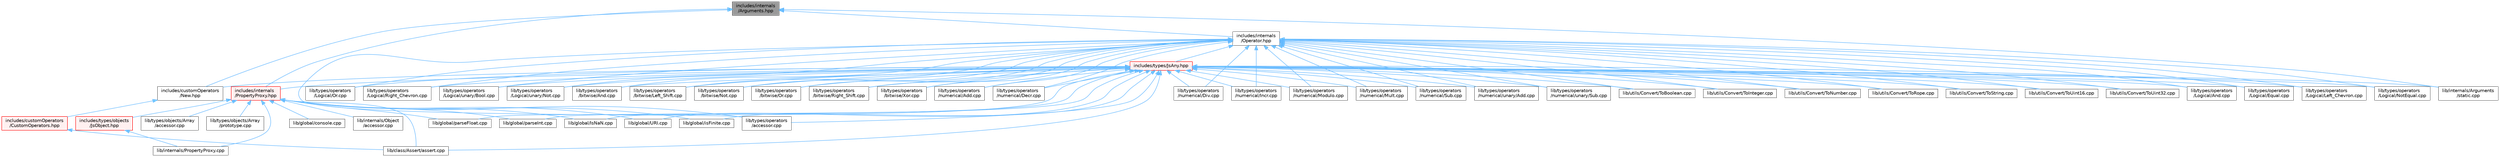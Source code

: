 digraph "includes/internals/Arguments.hpp"
{
 // LATEX_PDF_SIZE
  bgcolor="transparent";
  edge [fontname=Helvetica,fontsize=10,labelfontname=Helvetica,labelfontsize=10];
  node [fontname=Helvetica,fontsize=10,shape=box,height=0.2,width=0.4];
  Node1 [id="Node000001",label="includes/internals\l/Arguments.hpp",height=0.2,width=0.4,color="gray40", fillcolor="grey60", style="filled", fontcolor="black",tooltip=" "];
  Node1 -> Node2 [id="edge1_Node000001_Node000002",dir="back",color="steelblue1",style="solid",tooltip=" "];
  Node2 [id="Node000002",label="includes/customOperators\l/New.hpp",height=0.2,width=0.4,color="grey40", fillcolor="white", style="filled",URL="$New_8hpp.html",tooltip=" "];
  Node2 -> Node3 [id="edge2_Node000002_Node000003",dir="back",color="steelblue1",style="solid",tooltip=" "];
  Node3 [id="Node000003",label="includes/customOperators\l/CustomOperators.hpp",height=0.2,width=0.4,color="red", fillcolor="#FFF0F0", style="filled",URL="$CustomOperators_8hpp.html",tooltip=" "];
  Node3 -> Node4 [id="edge3_Node000003_Node000004",dir="back",color="steelblue1",style="solid",tooltip=" "];
  Node4 [id="Node000004",label="lib/class/Assert/assert.cpp",height=0.2,width=0.4,color="grey40", fillcolor="white", style="filled",URL="$assert_8cpp.html",tooltip=" "];
  Node1 -> Node6 [id="edge4_Node000001_Node000006",dir="back",color="steelblue1",style="solid",tooltip=" "];
  Node6 [id="Node000006",label="includes/internals\l/Operator.hpp",height=0.2,width=0.4,color="grey40", fillcolor="white", style="filled",URL="$Operator_8hpp.html",tooltip=" "];
  Node6 -> Node7 [id="edge5_Node000006_Node000007",dir="back",color="steelblue1",style="solid",tooltip=" "];
  Node7 [id="Node000007",label="includes/types/JsAny.hpp",height=0.2,width=0.4,color="red", fillcolor="#FFF0F0", style="filled",URL="$JsAny_8hpp.html",tooltip=" "];
  Node7 -> Node2 [id="edge6_Node000007_Node000002",dir="back",color="steelblue1",style="solid",tooltip=" "];
  Node7 -> Node159 [id="edge7_Node000007_Node000159",dir="back",color="steelblue1",style="solid",tooltip=" "];
  Node159 [id="Node000159",label="includes/internals\l/PropertyProxy.hpp",height=0.2,width=0.4,color="red", fillcolor="#FFF0F0", style="filled",URL="$PropertyProxy_8hpp.html",tooltip=" "];
  Node159 -> Node20 [id="edge8_Node000159_Node000020",dir="back",color="steelblue1",style="solid",tooltip=" "];
  Node20 [id="Node000020",label="includes/types/objects\l/JsObject.hpp",height=0.2,width=0.4,color="red", fillcolor="#FFF0F0", style="filled",URL="$JsObject_8hpp.html",tooltip=" "];
  Node20 -> Node63 [id="edge9_Node000020_Node000063",dir="back",color="steelblue1",style="solid",tooltip=" "];
  Node63 [id="Node000063",label="lib/internals/PropertyProxy.cpp",height=0.2,width=0.4,color="grey40", fillcolor="white", style="filled",URL="$PropertyProxy_8cpp.html",tooltip=" "];
  Node159 -> Node4 [id="edge10_Node000159_Node000004",dir="back",color="steelblue1",style="solid",tooltip=" "];
  Node159 -> Node93 [id="edge11_Node000159_Node000093",dir="back",color="steelblue1",style="solid",tooltip=" "];
  Node93 [id="Node000093",label="lib/global/IsNaN.cpp",height=0.2,width=0.4,color="grey40", fillcolor="white", style="filled",URL="$IsNaN_8cpp.html",tooltip=" "];
  Node159 -> Node94 [id="edge12_Node000159_Node000094",dir="back",color="steelblue1",style="solid",tooltip=" "];
  Node94 [id="Node000094",label="lib/global/URI.cpp",height=0.2,width=0.4,color="grey40", fillcolor="white", style="filled",URL="$URI_8cpp.html",tooltip=" "];
  Node159 -> Node18 [id="edge13_Node000159_Node000018",dir="back",color="steelblue1",style="solid",tooltip=" "];
  Node18 [id="Node000018",label="lib/global/console.cpp",height=0.2,width=0.4,color="grey40", fillcolor="white", style="filled",URL="$console_8cpp.html",tooltip=" "];
  Node159 -> Node95 [id="edge14_Node000159_Node000095",dir="back",color="steelblue1",style="solid",tooltip=" "];
  Node95 [id="Node000095",label="lib/global/isFinite.cpp",height=0.2,width=0.4,color="grey40", fillcolor="white", style="filled",URL="$isFinite_8cpp.html",tooltip=" "];
  Node159 -> Node160 [id="edge15_Node000159_Node000160",dir="back",color="steelblue1",style="solid",tooltip=" "];
  Node160 [id="Node000160",label="lib/global/parseFloat.cpp",height=0.2,width=0.4,color="grey40", fillcolor="white", style="filled",URL="$parseFloat_8cpp.html",tooltip=" "];
  Node159 -> Node96 [id="edge16_Node000159_Node000096",dir="back",color="steelblue1",style="solid",tooltip=" "];
  Node96 [id="Node000096",label="lib/global/parseInt.cpp",height=0.2,width=0.4,color="grey40", fillcolor="white", style="filled",URL="$parseInt_8cpp.html",tooltip=" "];
  Node159 -> Node156 [id="edge17_Node000159_Node000156",dir="back",color="steelblue1",style="solid",tooltip=" "];
  Node156 [id="Node000156",label="lib/internals/Object\l/accessor.cpp",height=0.2,width=0.4,color="grey40", fillcolor="white", style="filled",URL="$internals_2Object_2accessor_8cpp.html",tooltip=" "];
  Node159 -> Node63 [id="edge18_Node000159_Node000063",dir="back",color="steelblue1",style="solid",tooltip=" "];
  Node159 -> Node59 [id="edge19_Node000159_Node000059",dir="back",color="steelblue1",style="solid",tooltip=" "];
  Node59 [id="Node000059",label="lib/types/objects/Array\l/accessor.cpp",height=0.2,width=0.4,color="grey40", fillcolor="white", style="filled",URL="$types_2objects_2Array_2accessor_8cpp.html",tooltip=" "];
  Node159 -> Node61 [id="edge20_Node000159_Node000061",dir="back",color="steelblue1",style="solid",tooltip=" "];
  Node61 [id="Node000061",label="lib/types/objects/Array\l/prototype.cpp",height=0.2,width=0.4,color="grey40", fillcolor="white", style="filled",URL="$Array_2prototype_8cpp.html",tooltip=" "];
  Node159 -> Node57 [id="edge21_Node000159_Node000057",dir="back",color="steelblue1",style="solid",tooltip=" "];
  Node57 [id="Node000057",label="lib/types/operators\l/accessor.cpp",height=0.2,width=0.4,color="grey40", fillcolor="white", style="filled",URL="$types_2operators_2accessor_8cpp.html",tooltip=" "];
  Node7 -> Node4 [id="edge22_Node000007_Node000004",dir="back",color="steelblue1",style="solid",tooltip=" "];
  Node7 -> Node93 [id="edge23_Node000007_Node000093",dir="back",color="steelblue1",style="solid",tooltip=" "];
  Node7 -> Node94 [id="edge24_Node000007_Node000094",dir="back",color="steelblue1",style="solid",tooltip=" "];
  Node7 -> Node95 [id="edge25_Node000007_Node000095",dir="back",color="steelblue1",style="solid",tooltip=" "];
  Node7 -> Node160 [id="edge26_Node000007_Node000160",dir="back",color="steelblue1",style="solid",tooltip=" "];
  Node7 -> Node96 [id="edge27_Node000007_Node000096",dir="back",color="steelblue1",style="solid",tooltip=" "];
  Node7 -> Node28 [id="edge28_Node000007_Node000028",dir="back",color="steelblue1",style="solid",tooltip=" "];
  Node28 [id="Node000028",label="lib/internals/Arguments\l/static.cpp",height=0.2,width=0.4,color="grey40", fillcolor="white", style="filled",URL="$internals_2Arguments_2static_8cpp.html",tooltip=" "];
  Node7 -> Node105 [id="edge29_Node000007_Node000105",dir="back",color="steelblue1",style="solid",tooltip=" "];
  Node105 [id="Node000105",label="lib/types/operators\l/Logical/And.cpp",height=0.2,width=0.4,color="grey40", fillcolor="white", style="filled",URL="$Logical_2And_8cpp.html",tooltip=" "];
  Node7 -> Node106 [id="edge30_Node000007_Node000106",dir="back",color="steelblue1",style="solid",tooltip=" "];
  Node106 [id="Node000106",label="lib/types/operators\l/Logical/Equal.cpp",height=0.2,width=0.4,color="grey40", fillcolor="white", style="filled",URL="$Equal_8cpp.html",tooltip=" "];
  Node7 -> Node107 [id="edge31_Node000007_Node000107",dir="back",color="steelblue1",style="solid",tooltip=" "];
  Node107 [id="Node000107",label="lib/types/operators\l/Logical/Left_Chevron.cpp",height=0.2,width=0.4,color="grey40", fillcolor="white", style="filled",URL="$Left__Chevron_8cpp.html",tooltip=" "];
  Node7 -> Node161 [id="edge32_Node000007_Node000161",dir="back",color="steelblue1",style="solid",tooltip=" "];
  Node161 [id="Node000161",label="lib/types/operators\l/Logical/NotEqual.cpp",height=0.2,width=0.4,color="grey40", fillcolor="white", style="filled",URL="$NotEqual_8cpp.html",tooltip=" "];
  Node7 -> Node108 [id="edge33_Node000007_Node000108",dir="back",color="steelblue1",style="solid",tooltip=" "];
  Node108 [id="Node000108",label="lib/types/operators\l/Logical/Or.cpp",height=0.2,width=0.4,color="grey40", fillcolor="white", style="filled",URL="$Logical_2Or_8cpp.html",tooltip=" "];
  Node7 -> Node109 [id="edge34_Node000007_Node000109",dir="back",color="steelblue1",style="solid",tooltip=" "];
  Node109 [id="Node000109",label="lib/types/operators\l/Logical/Right_Chevron.cpp",height=0.2,width=0.4,color="grey40", fillcolor="white", style="filled",URL="$Right__Chevron_8cpp.html",tooltip=" "];
  Node7 -> Node110 [id="edge35_Node000007_Node000110",dir="back",color="steelblue1",style="solid",tooltip=" "];
  Node110 [id="Node000110",label="lib/types/operators\l/Logical/unary/Bool.cpp",height=0.2,width=0.4,color="grey40", fillcolor="white", style="filled",URL="$Bool_8cpp.html",tooltip=" "];
  Node7 -> Node111 [id="edge36_Node000007_Node000111",dir="back",color="steelblue1",style="solid",tooltip=" "];
  Node111 [id="Node000111",label="lib/types/operators\l/Logical/unary/Not.cpp",height=0.2,width=0.4,color="grey40", fillcolor="white", style="filled",URL="$Logical_2unary_2Not_8cpp.html",tooltip=" "];
  Node7 -> Node57 [id="edge37_Node000007_Node000057",dir="back",color="steelblue1",style="solid",tooltip=" "];
  Node7 -> Node112 [id="edge38_Node000007_Node000112",dir="back",color="steelblue1",style="solid",tooltip=" "];
  Node112 [id="Node000112",label="lib/types/operators\l/bitwise/And.cpp",height=0.2,width=0.4,color="grey40", fillcolor="white", style="filled",URL="$bitwise_2And_8cpp.html",tooltip=" "];
  Node7 -> Node113 [id="edge39_Node000007_Node000113",dir="back",color="steelblue1",style="solid",tooltip=" "];
  Node113 [id="Node000113",label="lib/types/operators\l/bitwise/Left_Shift.cpp",height=0.2,width=0.4,color="grey40", fillcolor="white", style="filled",URL="$Left__Shift_8cpp.html",tooltip=" "];
  Node7 -> Node114 [id="edge40_Node000007_Node000114",dir="back",color="steelblue1",style="solid",tooltip=" "];
  Node114 [id="Node000114",label="lib/types/operators\l/bitwise/Not.cpp",height=0.2,width=0.4,color="grey40", fillcolor="white", style="filled",URL="$bitwise_2Not_8cpp.html",tooltip=" "];
  Node7 -> Node115 [id="edge41_Node000007_Node000115",dir="back",color="steelblue1",style="solid",tooltip=" "];
  Node115 [id="Node000115",label="lib/types/operators\l/bitwise/Or.cpp",height=0.2,width=0.4,color="grey40", fillcolor="white", style="filled",URL="$bitwise_2Or_8cpp.html",tooltip=" "];
  Node7 -> Node116 [id="edge42_Node000007_Node000116",dir="back",color="steelblue1",style="solid",tooltip=" "];
  Node116 [id="Node000116",label="lib/types/operators\l/bitwise/Right_Shift.cpp",height=0.2,width=0.4,color="grey40", fillcolor="white", style="filled",URL="$Right__Shift_8cpp.html",tooltip=" "];
  Node7 -> Node117 [id="edge43_Node000007_Node000117",dir="back",color="steelblue1",style="solid",tooltip=" "];
  Node117 [id="Node000117",label="lib/types/operators\l/bitwise/Xor.cpp",height=0.2,width=0.4,color="grey40", fillcolor="white", style="filled",URL="$Xor_8cpp.html",tooltip=" "];
  Node7 -> Node118 [id="edge44_Node000007_Node000118",dir="back",color="steelblue1",style="solid",tooltip=" "];
  Node118 [id="Node000118",label="lib/types/operators\l/numerical/Add.cpp",height=0.2,width=0.4,color="grey40", fillcolor="white", style="filled",URL="$Add_8cpp.html",tooltip=" "];
  Node7 -> Node119 [id="edge45_Node000007_Node000119",dir="back",color="steelblue1",style="solid",tooltip=" "];
  Node119 [id="Node000119",label="lib/types/operators\l/numerical/Decr.cpp",height=0.2,width=0.4,color="grey40", fillcolor="white", style="filled",URL="$Decr_8cpp.html",tooltip=" "];
  Node7 -> Node120 [id="edge46_Node000007_Node000120",dir="back",color="steelblue1",style="solid",tooltip=" "];
  Node120 [id="Node000120",label="lib/types/operators\l/numerical/Div.cpp",height=0.2,width=0.4,color="grey40", fillcolor="white", style="filled",URL="$Div_8cpp.html",tooltip=" "];
  Node7 -> Node121 [id="edge47_Node000007_Node000121",dir="back",color="steelblue1",style="solid",tooltip=" "];
  Node121 [id="Node000121",label="lib/types/operators\l/numerical/Incr.cpp",height=0.2,width=0.4,color="grey40", fillcolor="white", style="filled",URL="$Incr_8cpp.html",tooltip=" "];
  Node7 -> Node122 [id="edge48_Node000007_Node000122",dir="back",color="steelblue1",style="solid",tooltip=" "];
  Node122 [id="Node000122",label="lib/types/operators\l/numerical/Modulo.cpp",height=0.2,width=0.4,color="grey40", fillcolor="white", style="filled",URL="$Modulo_8cpp.html",tooltip=" "];
  Node7 -> Node123 [id="edge49_Node000007_Node000123",dir="back",color="steelblue1",style="solid",tooltip=" "];
  Node123 [id="Node000123",label="lib/types/operators\l/numerical/Mult.cpp",height=0.2,width=0.4,color="grey40", fillcolor="white", style="filled",URL="$Mult_8cpp.html",tooltip=" "];
  Node7 -> Node124 [id="edge50_Node000007_Node000124",dir="back",color="steelblue1",style="solid",tooltip=" "];
  Node124 [id="Node000124",label="lib/types/operators\l/numerical/Sub.cpp",height=0.2,width=0.4,color="grey40", fillcolor="white", style="filled",URL="$Sub_8cpp.html",tooltip=" "];
  Node7 -> Node125 [id="edge51_Node000007_Node000125",dir="back",color="steelblue1",style="solid",tooltip=" "];
  Node125 [id="Node000125",label="lib/types/operators\l/numerical/unary/Add.cpp",height=0.2,width=0.4,color="grey40", fillcolor="white", style="filled",URL="$unary_2Add_8cpp.html",tooltip=" "];
  Node7 -> Node126 [id="edge52_Node000007_Node000126",dir="back",color="steelblue1",style="solid",tooltip=" "];
  Node126 [id="Node000126",label="lib/types/operators\l/numerical/unary/Sub.cpp",height=0.2,width=0.4,color="grey40", fillcolor="white", style="filled",URL="$unary_2Sub_8cpp.html",tooltip=" "];
  Node7 -> Node154 [id="edge53_Node000007_Node000154",dir="back",color="steelblue1",style="solid",tooltip=" "];
  Node154 [id="Node000154",label="lib/utils/Convert/ToBoolean.cpp",height=0.2,width=0.4,color="grey40", fillcolor="white", style="filled",URL="$ToBoolean_8cpp.html",tooltip=" "];
  Node7 -> Node129 [id="edge54_Node000007_Node000129",dir="back",color="steelblue1",style="solid",tooltip=" "];
  Node129 [id="Node000129",label="lib/utils/Convert/ToInteger.cpp",height=0.2,width=0.4,color="grey40", fillcolor="white", style="filled",URL="$ToInteger_8cpp.html",tooltip=" "];
  Node7 -> Node78 [id="edge55_Node000007_Node000078",dir="back",color="steelblue1",style="solid",tooltip=" "];
  Node78 [id="Node000078",label="lib/utils/Convert/ToNumber.cpp",height=0.2,width=0.4,color="grey40", fillcolor="white", style="filled",URL="$ToNumber_8cpp.html",tooltip=" "];
  Node7 -> Node130 [id="edge56_Node000007_Node000130",dir="back",color="steelblue1",style="solid",tooltip=" "];
  Node130 [id="Node000130",label="lib/utils/Convert/ToRope.cpp",height=0.2,width=0.4,color="grey40", fillcolor="white", style="filled",URL="$ToRope_8cpp.html",tooltip=" "];
  Node7 -> Node131 [id="edge57_Node000007_Node000131",dir="back",color="steelblue1",style="solid",tooltip=" "];
  Node131 [id="Node000131",label="lib/utils/Convert/ToString.cpp",height=0.2,width=0.4,color="grey40", fillcolor="white", style="filled",URL="$ToString_8cpp.html",tooltip=" "];
  Node7 -> Node132 [id="edge58_Node000007_Node000132",dir="back",color="steelblue1",style="solid",tooltip=" "];
  Node132 [id="Node000132",label="lib/utils/Convert/ToUint16.cpp",height=0.2,width=0.4,color="grey40", fillcolor="white", style="filled",URL="$ToUint16_8cpp.html",tooltip=" "];
  Node7 -> Node133 [id="edge59_Node000007_Node000133",dir="back",color="steelblue1",style="solid",tooltip=" "];
  Node133 [id="Node000133",label="lib/utils/Convert/ToUint32.cpp",height=0.2,width=0.4,color="grey40", fillcolor="white", style="filled",URL="$ToUint32_8cpp.html",tooltip=" "];
  Node6 -> Node105 [id="edge60_Node000006_Node000105",dir="back",color="steelblue1",style="solid",tooltip=" "];
  Node6 -> Node106 [id="edge61_Node000006_Node000106",dir="back",color="steelblue1",style="solid",tooltip=" "];
  Node6 -> Node107 [id="edge62_Node000006_Node000107",dir="back",color="steelblue1",style="solid",tooltip=" "];
  Node6 -> Node161 [id="edge63_Node000006_Node000161",dir="back",color="steelblue1",style="solid",tooltip=" "];
  Node6 -> Node108 [id="edge64_Node000006_Node000108",dir="back",color="steelblue1",style="solid",tooltip=" "];
  Node6 -> Node109 [id="edge65_Node000006_Node000109",dir="back",color="steelblue1",style="solid",tooltip=" "];
  Node6 -> Node110 [id="edge66_Node000006_Node000110",dir="back",color="steelblue1",style="solid",tooltip=" "];
  Node6 -> Node111 [id="edge67_Node000006_Node000111",dir="back",color="steelblue1",style="solid",tooltip=" "];
  Node6 -> Node57 [id="edge68_Node000006_Node000057",dir="back",color="steelblue1",style="solid",tooltip=" "];
  Node6 -> Node112 [id="edge69_Node000006_Node000112",dir="back",color="steelblue1",style="solid",tooltip=" "];
  Node6 -> Node113 [id="edge70_Node000006_Node000113",dir="back",color="steelblue1",style="solid",tooltip=" "];
  Node6 -> Node114 [id="edge71_Node000006_Node000114",dir="back",color="steelblue1",style="solid",tooltip=" "];
  Node6 -> Node115 [id="edge72_Node000006_Node000115",dir="back",color="steelblue1",style="solid",tooltip=" "];
  Node6 -> Node116 [id="edge73_Node000006_Node000116",dir="back",color="steelblue1",style="solid",tooltip=" "];
  Node6 -> Node117 [id="edge74_Node000006_Node000117",dir="back",color="steelblue1",style="solid",tooltip=" "];
  Node6 -> Node118 [id="edge75_Node000006_Node000118",dir="back",color="steelblue1",style="solid",tooltip=" "];
  Node6 -> Node119 [id="edge76_Node000006_Node000119",dir="back",color="steelblue1",style="solid",tooltip=" "];
  Node6 -> Node120 [id="edge77_Node000006_Node000120",dir="back",color="steelblue1",style="solid",tooltip=" "];
  Node6 -> Node121 [id="edge78_Node000006_Node000121",dir="back",color="steelblue1",style="solid",tooltip=" "];
  Node6 -> Node122 [id="edge79_Node000006_Node000122",dir="back",color="steelblue1",style="solid",tooltip=" "];
  Node6 -> Node123 [id="edge80_Node000006_Node000123",dir="back",color="steelblue1",style="solid",tooltip=" "];
  Node6 -> Node124 [id="edge81_Node000006_Node000124",dir="back",color="steelblue1",style="solid",tooltip=" "];
  Node6 -> Node125 [id="edge82_Node000006_Node000125",dir="back",color="steelblue1",style="solid",tooltip=" "];
  Node6 -> Node126 [id="edge83_Node000006_Node000126",dir="back",color="steelblue1",style="solid",tooltip=" "];
  Node6 -> Node154 [id="edge84_Node000006_Node000154",dir="back",color="steelblue1",style="solid",tooltip=" "];
  Node6 -> Node129 [id="edge85_Node000006_Node000129",dir="back",color="steelblue1",style="solid",tooltip=" "];
  Node6 -> Node78 [id="edge86_Node000006_Node000078",dir="back",color="steelblue1",style="solid",tooltip=" "];
  Node6 -> Node130 [id="edge87_Node000006_Node000130",dir="back",color="steelblue1",style="solid",tooltip=" "];
  Node6 -> Node131 [id="edge88_Node000006_Node000131",dir="back",color="steelblue1",style="solid",tooltip=" "];
  Node6 -> Node132 [id="edge89_Node000006_Node000132",dir="back",color="steelblue1",style="solid",tooltip=" "];
  Node6 -> Node133 [id="edge90_Node000006_Node000133",dir="back",color="steelblue1",style="solid",tooltip=" "];
  Node1 -> Node159 [id="edge91_Node000001_Node000159",dir="back",color="steelblue1",style="solid",tooltip=" "];
  Node1 -> Node28 [id="edge92_Node000001_Node000028",dir="back",color="steelblue1",style="solid",tooltip=" "];
}
